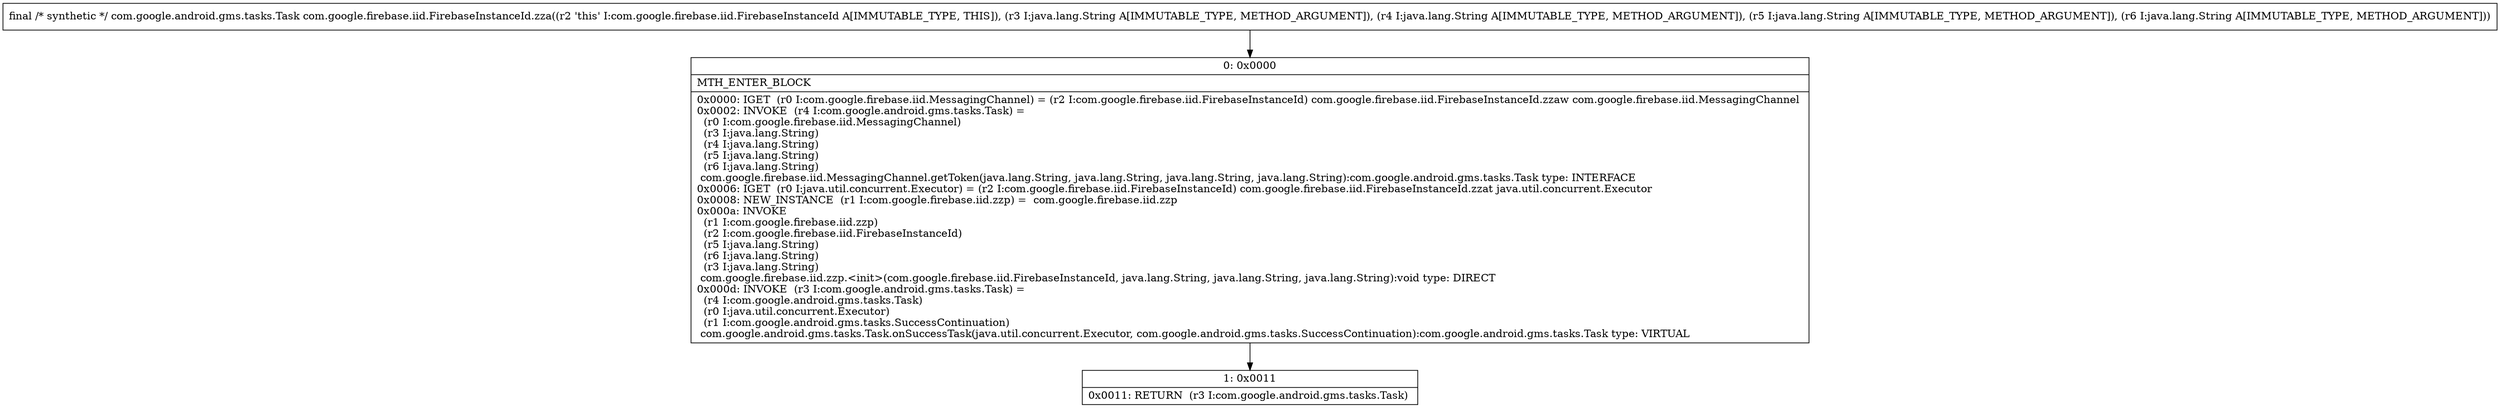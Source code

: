 digraph "CFG forcom.google.firebase.iid.FirebaseInstanceId.zza(Ljava\/lang\/String;Ljava\/lang\/String;Ljava\/lang\/String;Ljava\/lang\/String;)Lcom\/google\/android\/gms\/tasks\/Task;" {
Node_0 [shape=record,label="{0\:\ 0x0000|MTH_ENTER_BLOCK\l|0x0000: IGET  (r0 I:com.google.firebase.iid.MessagingChannel) = (r2 I:com.google.firebase.iid.FirebaseInstanceId) com.google.firebase.iid.FirebaseInstanceId.zzaw com.google.firebase.iid.MessagingChannel \l0x0002: INVOKE  (r4 I:com.google.android.gms.tasks.Task) = \l  (r0 I:com.google.firebase.iid.MessagingChannel)\l  (r3 I:java.lang.String)\l  (r4 I:java.lang.String)\l  (r5 I:java.lang.String)\l  (r6 I:java.lang.String)\l com.google.firebase.iid.MessagingChannel.getToken(java.lang.String, java.lang.String, java.lang.String, java.lang.String):com.google.android.gms.tasks.Task type: INTERFACE \l0x0006: IGET  (r0 I:java.util.concurrent.Executor) = (r2 I:com.google.firebase.iid.FirebaseInstanceId) com.google.firebase.iid.FirebaseInstanceId.zzat java.util.concurrent.Executor \l0x0008: NEW_INSTANCE  (r1 I:com.google.firebase.iid.zzp) =  com.google.firebase.iid.zzp \l0x000a: INVOKE  \l  (r1 I:com.google.firebase.iid.zzp)\l  (r2 I:com.google.firebase.iid.FirebaseInstanceId)\l  (r5 I:java.lang.String)\l  (r6 I:java.lang.String)\l  (r3 I:java.lang.String)\l com.google.firebase.iid.zzp.\<init\>(com.google.firebase.iid.FirebaseInstanceId, java.lang.String, java.lang.String, java.lang.String):void type: DIRECT \l0x000d: INVOKE  (r3 I:com.google.android.gms.tasks.Task) = \l  (r4 I:com.google.android.gms.tasks.Task)\l  (r0 I:java.util.concurrent.Executor)\l  (r1 I:com.google.android.gms.tasks.SuccessContinuation)\l com.google.android.gms.tasks.Task.onSuccessTask(java.util.concurrent.Executor, com.google.android.gms.tasks.SuccessContinuation):com.google.android.gms.tasks.Task type: VIRTUAL \l}"];
Node_1 [shape=record,label="{1\:\ 0x0011|0x0011: RETURN  (r3 I:com.google.android.gms.tasks.Task) \l}"];
MethodNode[shape=record,label="{final \/* synthetic *\/ com.google.android.gms.tasks.Task com.google.firebase.iid.FirebaseInstanceId.zza((r2 'this' I:com.google.firebase.iid.FirebaseInstanceId A[IMMUTABLE_TYPE, THIS]), (r3 I:java.lang.String A[IMMUTABLE_TYPE, METHOD_ARGUMENT]), (r4 I:java.lang.String A[IMMUTABLE_TYPE, METHOD_ARGUMENT]), (r5 I:java.lang.String A[IMMUTABLE_TYPE, METHOD_ARGUMENT]), (r6 I:java.lang.String A[IMMUTABLE_TYPE, METHOD_ARGUMENT])) }"];
MethodNode -> Node_0;
Node_0 -> Node_1;
}

